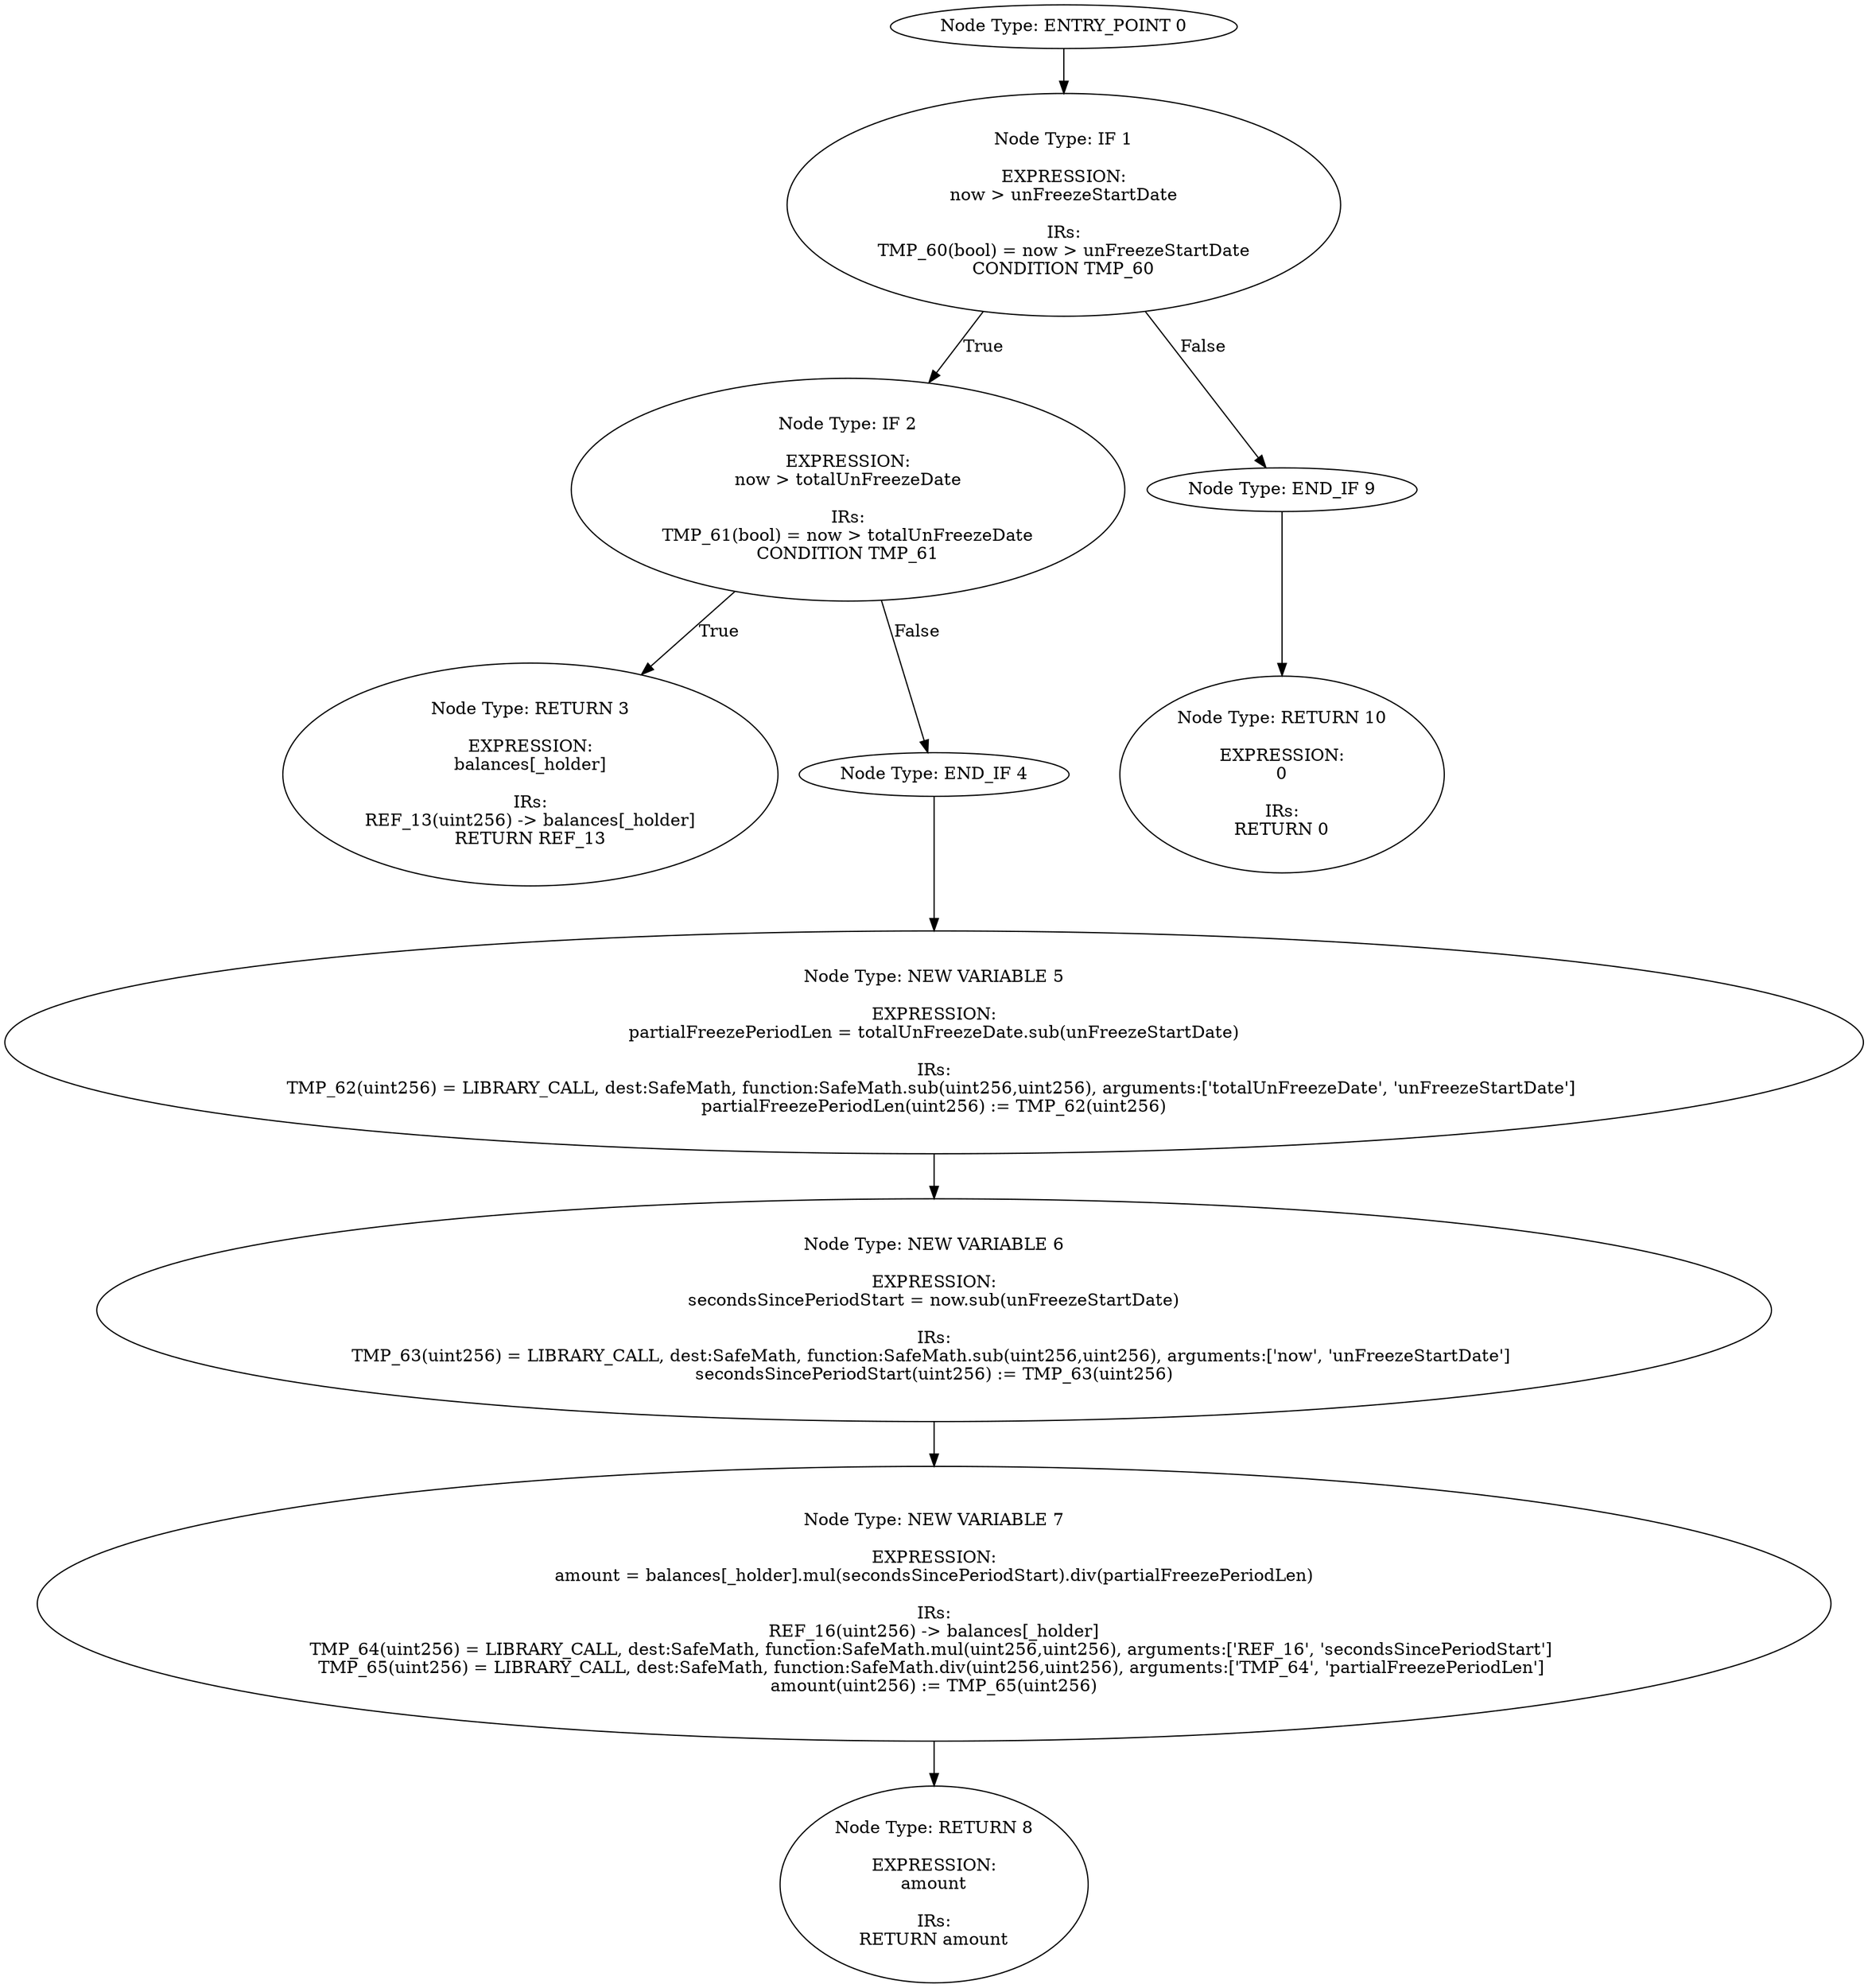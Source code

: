 digraph{
0[label="Node Type: ENTRY_POINT 0
"];
0->1;
1[label="Node Type: IF 1

EXPRESSION:
now > unFreezeStartDate

IRs:
TMP_60(bool) = now > unFreezeStartDate
CONDITION TMP_60"];
1->2[label="True"];
1->9[label="False"];
2[label="Node Type: IF 2

EXPRESSION:
now > totalUnFreezeDate

IRs:
TMP_61(bool) = now > totalUnFreezeDate
CONDITION TMP_61"];
2->3[label="True"];
2->4[label="False"];
3[label="Node Type: RETURN 3

EXPRESSION:
balances[_holder]

IRs:
REF_13(uint256) -> balances[_holder]
RETURN REF_13"];
4[label="Node Type: END_IF 4
"];
4->5;
5[label="Node Type: NEW VARIABLE 5

EXPRESSION:
partialFreezePeriodLen = totalUnFreezeDate.sub(unFreezeStartDate)

IRs:
TMP_62(uint256) = LIBRARY_CALL, dest:SafeMath, function:SafeMath.sub(uint256,uint256), arguments:['totalUnFreezeDate', 'unFreezeStartDate'] 
partialFreezePeriodLen(uint256) := TMP_62(uint256)"];
5->6;
6[label="Node Type: NEW VARIABLE 6

EXPRESSION:
secondsSincePeriodStart = now.sub(unFreezeStartDate)

IRs:
TMP_63(uint256) = LIBRARY_CALL, dest:SafeMath, function:SafeMath.sub(uint256,uint256), arguments:['now', 'unFreezeStartDate'] 
secondsSincePeriodStart(uint256) := TMP_63(uint256)"];
6->7;
7[label="Node Type: NEW VARIABLE 7

EXPRESSION:
amount = balances[_holder].mul(secondsSincePeriodStart).div(partialFreezePeriodLen)

IRs:
REF_16(uint256) -> balances[_holder]
TMP_64(uint256) = LIBRARY_CALL, dest:SafeMath, function:SafeMath.mul(uint256,uint256), arguments:['REF_16', 'secondsSincePeriodStart'] 
TMP_65(uint256) = LIBRARY_CALL, dest:SafeMath, function:SafeMath.div(uint256,uint256), arguments:['TMP_64', 'partialFreezePeriodLen'] 
amount(uint256) := TMP_65(uint256)"];
7->8;
8[label="Node Type: RETURN 8

EXPRESSION:
amount

IRs:
RETURN amount"];
9[label="Node Type: END_IF 9
"];
9->10;
10[label="Node Type: RETURN 10

EXPRESSION:
0

IRs:
RETURN 0"];
}
